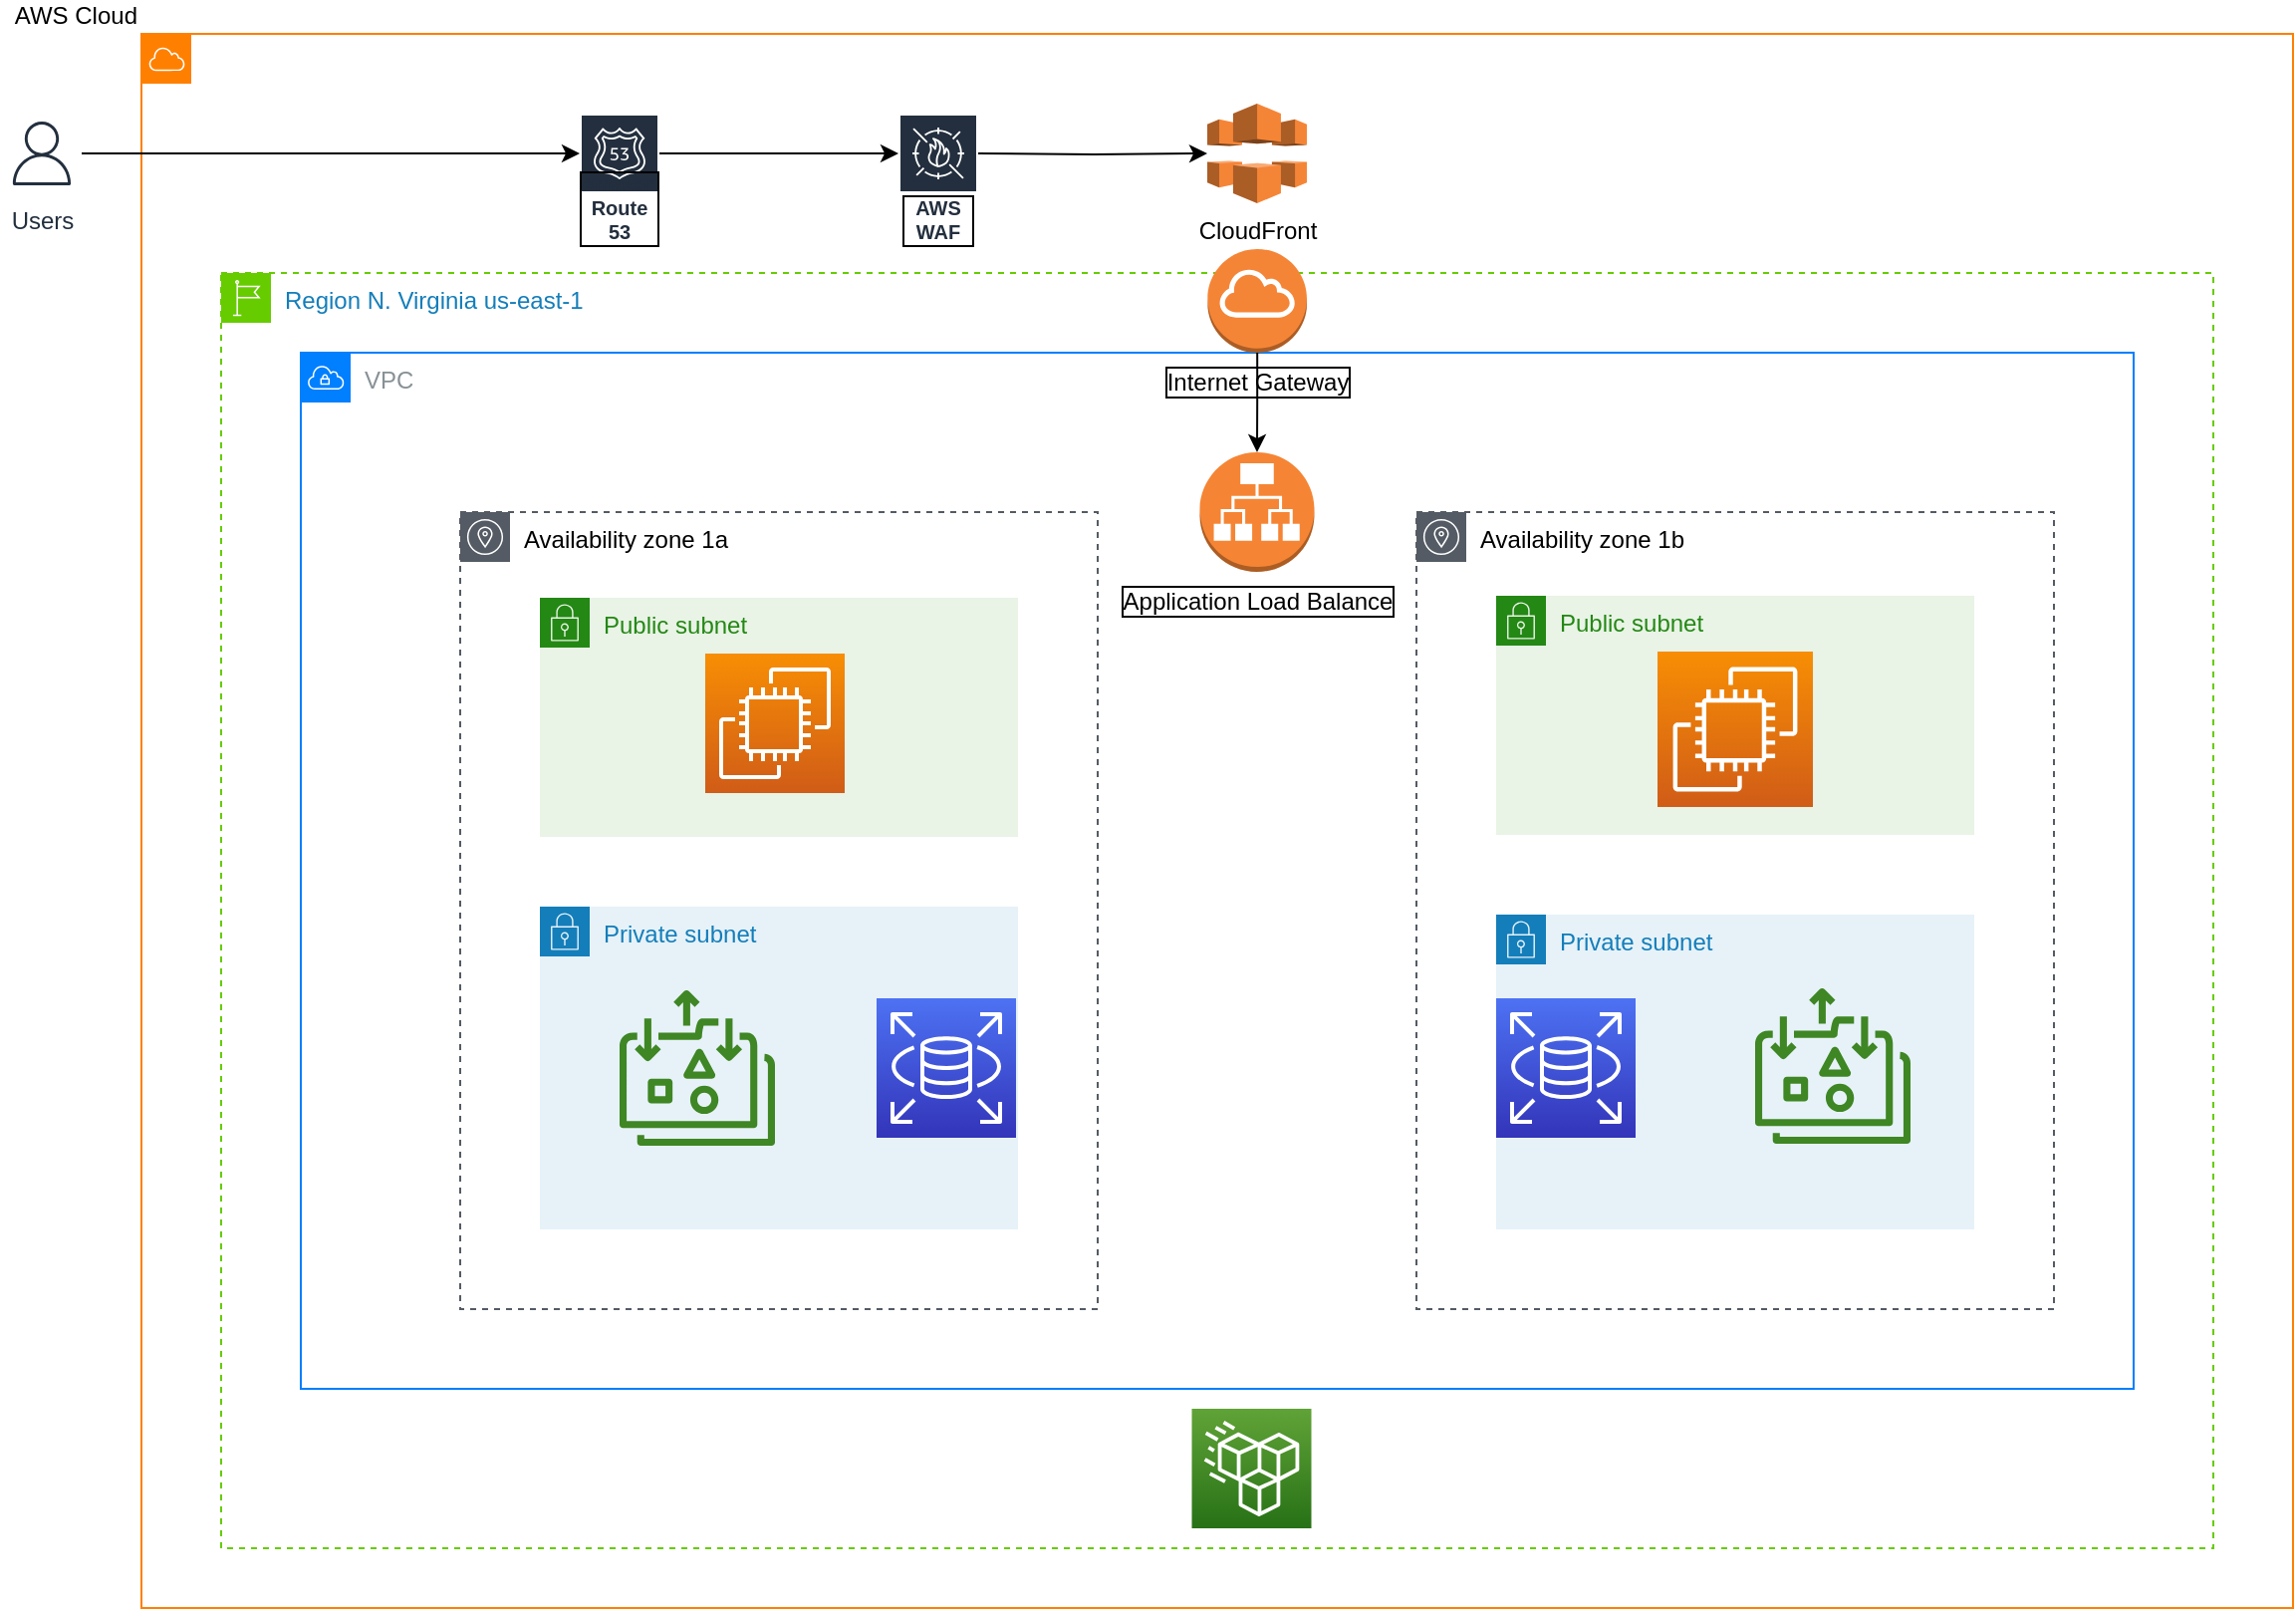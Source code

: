 <mxfile version="20.7.4" type="device"><diagram id="qnysy-k1w2tqW_42DwBT" name="Página-1"><mxGraphModel dx="1616" dy="1062" grid="1" gridSize="10" guides="1" tooltips="1" connect="1" arrows="1" fold="1" page="1" pageScale="1" pageWidth="1169" pageHeight="827" math="0" shadow="0"><root><mxCell id="0"/><mxCell id="1" parent="0"/><mxCell id="ReR3AaFAPdd7Vz2_eV1X-1" value="&lt;font color=&quot;#000000&quot;&gt;AWS Cloud&lt;/font&gt;" style="sketch=0;outlineConnect=0;gradientColor=none;html=1;whiteSpace=wrap;fontSize=12;fontStyle=0;shape=mxgraph.aws4.group;grIcon=mxgraph.aws4.group_aws_cloud;strokeColor=#FF8000;fillColor=none;verticalAlign=bottom;align=right;spacingLeft=30;fontColor=#AAB7B8;dashed=0;strokeWidth=1;labelPosition=left;verticalLabelPosition=top;" parent="1" vertex="1"><mxGeometry x="80" y="40" width="1080" height="790" as="geometry"/></mxCell><mxCell id="ReR3AaFAPdd7Vz2_eV1X-2" value="&lt;span style=&quot;color: rgb(20, 126, 186); background-color: rgb(255, 255, 255);&quot;&gt;Region N. Virginia us-east-1&lt;/span&gt;" style="sketch=0;outlineConnect=0;gradientColor=none;html=1;whiteSpace=wrap;fontSize=12;fontStyle=0;shape=mxgraph.aws4.group;grIcon=mxgraph.aws4.group_region;strokeColor=#66CC00;fillColor=none;verticalAlign=top;align=left;spacingLeft=30;fontColor=#879196;dashed=1;" parent="1" vertex="1"><mxGeometry x="120" y="160" width="1000" height="640" as="geometry"/></mxCell><mxCell id="ReR3AaFAPdd7Vz2_eV1X-3" value="VPC" style="sketch=0;outlineConnect=0;gradientColor=none;html=1;whiteSpace=wrap;fontSize=12;fontStyle=0;shape=mxgraph.aws4.group;grIcon=mxgraph.aws4.group_vpc;strokeColor=#007FFF;fillColor=none;verticalAlign=top;align=left;spacingLeft=30;fontColor=#879196;dashed=0;strokeWidth=1;" parent="1" vertex="1"><mxGeometry x="160" y="200" width="920" height="520" as="geometry"/></mxCell><mxCell id="ReR3AaFAPdd7Vz2_eV1X-4" value="Availability zone 1a" style="sketch=0;outlineConnect=0;gradientColor=none;html=1;whiteSpace=wrap;fontSize=12;fontStyle=0;shape=mxgraph.aws4.group;grIcon=mxgraph.aws4.group_availability_zone;strokeColor=#545B64;fillColor=none;verticalAlign=top;align=left;spacingLeft=30;fontColor=#000000;dashed=1;strokeWidth=1;" parent="1" vertex="1"><mxGeometry x="240" y="280" width="320" height="400" as="geometry"/></mxCell><mxCell id="ReR3AaFAPdd7Vz2_eV1X-7" value="Availability zone 1b" style="sketch=0;outlineConnect=0;gradientColor=none;html=1;whiteSpace=wrap;fontSize=12;fontStyle=0;shape=mxgraph.aws4.group;grIcon=mxgraph.aws4.group_availability_zone;strokeColor=#545B64;fillColor=none;verticalAlign=top;align=left;spacingLeft=30;fontColor=#000000;dashed=1;strokeWidth=1;" parent="1" vertex="1"><mxGeometry x="720" y="280" width="320" height="400" as="geometry"/></mxCell><mxCell id="ReR3AaFAPdd7Vz2_eV1X-8" value="Public subnet" style="points=[[0,0],[0.25,0],[0.5,0],[0.75,0],[1,0],[1,0.25],[1,0.5],[1,0.75],[1,1],[0.75,1],[0.5,1],[0.25,1],[0,1],[0,0.75],[0,0.5],[0,0.25]];outlineConnect=0;gradientColor=none;html=1;whiteSpace=wrap;fontSize=12;fontStyle=0;container=1;pointerEvents=0;collapsible=0;recursiveResize=0;shape=mxgraph.aws4.group;grIcon=mxgraph.aws4.group_security_group;grStroke=0;strokeColor=#248814;fillColor=#E9F3E6;verticalAlign=top;align=left;spacingLeft=30;fontColor=#248814;dashed=0;strokeWidth=1;" parent="1" vertex="1"><mxGeometry x="280" y="323" width="240" height="120" as="geometry"/></mxCell><mxCell id="ReR3AaFAPdd7Vz2_eV1X-30" value="" style="sketch=0;points=[[0,0,0],[0.25,0,0],[0.5,0,0],[0.75,0,0],[1,0,0],[0,1,0],[0.25,1,0],[0.5,1,0],[0.75,1,0],[1,1,0],[0,0.25,0],[0,0.5,0],[0,0.75,0],[1,0.25,0],[1,0.5,0],[1,0.75,0]];outlineConnect=0;fontColor=#232F3E;gradientColor=#F78E04;gradientDirection=north;fillColor=#D05C17;strokeColor=#ffffff;dashed=0;verticalLabelPosition=bottom;verticalAlign=top;align=center;html=1;fontSize=12;fontStyle=0;aspect=fixed;shape=mxgraph.aws4.resourceIcon;resIcon=mxgraph.aws4.ec2;labelBorderColor=default;strokeWidth=1;" parent="ReR3AaFAPdd7Vz2_eV1X-8" vertex="1"><mxGeometry x="83" y="28" width="70" height="70" as="geometry"/></mxCell><mxCell id="ReR3AaFAPdd7Vz2_eV1X-9" value="Public subnet" style="points=[[0,0],[0.25,0],[0.5,0],[0.75,0],[1,0],[1,0.25],[1,0.5],[1,0.75],[1,1],[0.75,1],[0.5,1],[0.25,1],[0,1],[0,0.75],[0,0.5],[0,0.25]];outlineConnect=0;gradientColor=none;html=1;whiteSpace=wrap;fontSize=12;fontStyle=0;container=1;pointerEvents=0;collapsible=0;recursiveResize=0;shape=mxgraph.aws4.group;grIcon=mxgraph.aws4.group_security_group;grStroke=0;strokeColor=#248814;fillColor=#E9F3E6;verticalAlign=top;align=left;spacingLeft=30;fontColor=#248814;dashed=0;strokeWidth=1;" parent="1" vertex="1"><mxGeometry x="760" y="322" width="240" height="120" as="geometry"/></mxCell><mxCell id="ReR3AaFAPdd7Vz2_eV1X-31" value="" style="sketch=0;points=[[0,0,0],[0.25,0,0],[0.5,0,0],[0.75,0,0],[1,0,0],[0,1,0],[0.25,1,0],[0.5,1,0],[0.75,1,0],[1,1,0],[0,0.25,0],[0,0.5,0],[0,0.75,0],[1,0.25,0],[1,0.5,0],[1,0.75,0]];outlineConnect=0;fontColor=#232F3E;gradientColor=#F78E04;gradientDirection=north;fillColor=#D05C17;strokeColor=#ffffff;dashed=0;verticalLabelPosition=bottom;verticalAlign=top;align=center;html=1;fontSize=12;fontStyle=0;aspect=fixed;shape=mxgraph.aws4.resourceIcon;resIcon=mxgraph.aws4.ec2;labelBorderColor=default;strokeWidth=1;" parent="ReR3AaFAPdd7Vz2_eV1X-9" vertex="1"><mxGeometry x="81" y="28" width="78" height="78" as="geometry"/></mxCell><mxCell id="ReR3AaFAPdd7Vz2_eV1X-10" value="Private subnet" style="points=[[0,0],[0.25,0],[0.5,0],[0.75,0],[1,0],[1,0.25],[1,0.5],[1,0.75],[1,1],[0.75,1],[0.5,1],[0.25,1],[0,1],[0,0.75],[0,0.5],[0,0.25]];outlineConnect=0;gradientColor=none;html=1;whiteSpace=wrap;fontSize=12;fontStyle=0;container=1;pointerEvents=0;collapsible=0;recursiveResize=0;shape=mxgraph.aws4.group;grIcon=mxgraph.aws4.group_security_group;grStroke=0;strokeColor=#147EBA;fillColor=#E6F2F8;verticalAlign=top;align=left;spacingLeft=30;fontColor=#147EBA;dashed=0;strokeWidth=1;" parent="1" vertex="1"><mxGeometry x="280" y="478" width="240" height="162" as="geometry"/></mxCell><mxCell id="ReR3AaFAPdd7Vz2_eV1X-34" value="" style="sketch=0;points=[[0,0,0],[0.25,0,0],[0.5,0,0],[0.75,0,0],[1,0,0],[0,1,0],[0.25,1,0],[0.5,1,0],[0.75,1,0],[1,1,0],[0,0.25,0],[0,0.5,0],[0,0.75,0],[1,0.25,0],[1,0.5,0],[1,0.75,0]];outlineConnect=0;fontColor=#232F3E;gradientColor=#4D72F3;gradientDirection=north;fillColor=#3334B9;strokeColor=#ffffff;dashed=0;verticalLabelPosition=bottom;verticalAlign=top;align=center;html=1;fontSize=12;fontStyle=0;aspect=fixed;shape=mxgraph.aws4.resourceIcon;resIcon=mxgraph.aws4.rds;labelBorderColor=default;strokeWidth=1;" parent="ReR3AaFAPdd7Vz2_eV1X-10" vertex="1"><mxGeometry x="169" y="46" width="70" height="70" as="geometry"/></mxCell><mxCell id="ReR3AaFAPdd7Vz2_eV1X-37" value="" style="sketch=0;outlineConnect=0;fontColor=#232F3E;gradientColor=none;fillColor=#3F8624;strokeColor=none;dashed=0;verticalLabelPosition=bottom;verticalAlign=top;align=center;html=1;fontSize=12;fontStyle=0;aspect=fixed;pointerEvents=1;shape=mxgraph.aws4.elastic_file_system_standard;labelBorderColor=default;strokeWidth=1;" parent="ReR3AaFAPdd7Vz2_eV1X-10" vertex="1"><mxGeometry x="40" y="42" width="78" height="78" as="geometry"/></mxCell><mxCell id="ReR3AaFAPdd7Vz2_eV1X-11" value="Private subnet" style="points=[[0,0],[0.25,0],[0.5,0],[0.75,0],[1,0],[1,0.25],[1,0.5],[1,0.75],[1,1],[0.75,1],[0.5,1],[0.25,1],[0,1],[0,0.75],[0,0.5],[0,0.25]];outlineConnect=0;gradientColor=none;html=1;whiteSpace=wrap;fontSize=12;fontStyle=0;container=1;pointerEvents=0;collapsible=0;recursiveResize=0;shape=mxgraph.aws4.group;grIcon=mxgraph.aws4.group_security_group;grStroke=0;strokeColor=#147EBA;fillColor=#E6F2F8;verticalAlign=top;align=left;spacingLeft=30;fontColor=#147EBA;dashed=0;strokeWidth=1;" parent="1" vertex="1"><mxGeometry x="760" y="482" width="240" height="158" as="geometry"/></mxCell><mxCell id="ReR3AaFAPdd7Vz2_eV1X-38" value="" style="sketch=0;outlineConnect=0;fontColor=#232F3E;gradientColor=none;fillColor=#3F8624;strokeColor=none;dashed=0;verticalLabelPosition=bottom;verticalAlign=top;align=center;html=1;fontSize=12;fontStyle=0;aspect=fixed;pointerEvents=1;shape=mxgraph.aws4.elastic_file_system_standard;labelBorderColor=default;strokeWidth=1;" parent="ReR3AaFAPdd7Vz2_eV1X-11" vertex="1"><mxGeometry x="130" y="37" width="78" height="78" as="geometry"/></mxCell><mxCell id="ReR3AaFAPdd7Vz2_eV1X-16" style="edgeStyle=orthogonalEdgeStyle;rounded=0;orthogonalLoop=1;jettySize=auto;html=1;fontColor=#000000;" parent="1" source="ReR3AaFAPdd7Vz2_eV1X-14" edge="1"><mxGeometry relative="1" as="geometry"><mxPoint x="300" y="100" as="targetPoint"/></mxGeometry></mxCell><mxCell id="ReR3AaFAPdd7Vz2_eV1X-14" value="Users&lt;br&gt;" style="sketch=0;outlineConnect=0;fontColor=#232F3E;gradientColor=none;strokeColor=#232F3E;fillColor=#ffffff;dashed=0;verticalLabelPosition=bottom;verticalAlign=top;align=center;html=1;fontSize=12;fontStyle=0;aspect=fixed;shape=mxgraph.aws4.resourceIcon;resIcon=mxgraph.aws4.user;strokeWidth=1;" parent="1" vertex="1"><mxGeometry x="10" y="80" width="40" height="40" as="geometry"/></mxCell><mxCell id="ReR3AaFAPdd7Vz2_eV1X-18" style="edgeStyle=orthogonalEdgeStyle;rounded=0;orthogonalLoop=1;jettySize=auto;html=1;entryX=0;entryY=0.5;entryDx=0;entryDy=0;entryPerimeter=0;fontColor=#000000;" parent="1" edge="1"><mxGeometry relative="1" as="geometry"><mxPoint x="340" y="100" as="sourcePoint"/><mxPoint x="460" y="100" as="targetPoint"/></mxGeometry></mxCell><mxCell id="ReR3AaFAPdd7Vz2_eV1X-26" value="" style="edgeStyle=orthogonalEdgeStyle;rounded=0;orthogonalLoop=1;jettySize=auto;html=1;fontColor=#000000;" parent="1" target="ReR3AaFAPdd7Vz2_eV1X-19" edge="1"><mxGeometry relative="1" as="geometry"><mxPoint x="500" y="100" as="sourcePoint"/></mxGeometry></mxCell><mxCell id="ReR3AaFAPdd7Vz2_eV1X-19" value="CloudFront" style="outlineConnect=0;dashed=0;verticalLabelPosition=bottom;verticalAlign=top;align=center;html=1;shape=mxgraph.aws3.cloudfront;fillColor=#F58536;gradientColor=none;strokeColor=#007FFF;strokeWidth=1;fontColor=#000000;textDirection=rtl;labelPosition=center;" parent="1" vertex="1"><mxGeometry x="615" y="75" width="50" height="50" as="geometry"/></mxCell><mxCell id="ReR3AaFAPdd7Vz2_eV1X-35" style="edgeStyle=orthogonalEdgeStyle;rounded=0;orthogonalLoop=1;jettySize=auto;html=1;entryX=0.5;entryY=0;entryDx=0;entryDy=0;entryPerimeter=0;fontColor=#000000;" parent="1" source="ReR3AaFAPdd7Vz2_eV1X-27" target="ReR3AaFAPdd7Vz2_eV1X-33" edge="1"><mxGeometry relative="1" as="geometry"/></mxCell><mxCell id="ReR3AaFAPdd7Vz2_eV1X-27" value="Internet Gateway&lt;br&gt;" style="outlineConnect=0;dashed=0;verticalLabelPosition=bottom;verticalAlign=top;align=center;html=1;shape=mxgraph.aws3.internet_gateway;fillColor=#F58536;gradientColor=none;labelBorderColor=default;strokeColor=#007FFF;strokeWidth=1;fontColor=#000000;" parent="1" vertex="1"><mxGeometry x="615.17" y="148" width="49.83" height="52" as="geometry"/></mxCell><mxCell id="ReR3AaFAPdd7Vz2_eV1X-28" value="Amazon Route 53" style="sketch=0;outlineConnect=0;fontColor=#232F3E;gradientColor=none;strokeColor=#ffffff;fillColor=#232F3E;dashed=0;verticalLabelPosition=middle;verticalAlign=bottom;align=center;html=1;whiteSpace=wrap;fontSize=10;fontStyle=1;spacing=3;shape=mxgraph.aws4.productIcon;prIcon=mxgraph.aws4.route_53;labelBorderColor=default;strokeWidth=1;" parent="1" vertex="1"><mxGeometry x="300" y="80" width="40" height="70" as="geometry"/></mxCell><mxCell id="ReR3AaFAPdd7Vz2_eV1X-29" value="AWS WAF" style="sketch=0;outlineConnect=0;fontColor=#232F3E;gradientColor=none;strokeColor=#ffffff;fillColor=#232F3E;dashed=0;verticalLabelPosition=middle;verticalAlign=bottom;align=center;html=1;whiteSpace=wrap;fontSize=10;fontStyle=1;spacing=3;shape=mxgraph.aws4.productIcon;prIcon=mxgraph.aws4.waf;labelBorderColor=default;strokeWidth=1;" parent="1" vertex="1"><mxGeometry x="460" y="80" width="40" height="70" as="geometry"/></mxCell><mxCell id="ReR3AaFAPdd7Vz2_eV1X-33" value="Application Load Balance" style="outlineConnect=0;dashed=0;verticalLabelPosition=bottom;verticalAlign=top;align=center;html=1;shape=mxgraph.aws3.application_load_balancer;fillColor=#F58534;gradientColor=none;labelBorderColor=default;strokeColor=#007FFF;strokeWidth=1;fontColor=#000000;" parent="1" vertex="1"><mxGeometry x="611.25" y="250" width="57.5" height="60" as="geometry"/></mxCell><mxCell id="ReR3AaFAPdd7Vz2_eV1X-36" value="" style="sketch=0;points=[[0,0,0],[0.25,0,0],[0.5,0,0],[0.75,0,0],[1,0,0],[0,1,0],[0.25,1,0],[0.5,1,0],[0.75,1,0],[1,1,0],[0,0.25,0],[0,0.5,0],[0,0.75,0],[1,0.25,0],[1,0.5,0],[1,0.75,0]];outlineConnect=0;fontColor=#232F3E;gradientColor=#4D72F3;gradientDirection=north;fillColor=#3334B9;strokeColor=#ffffff;dashed=0;verticalLabelPosition=bottom;verticalAlign=top;align=center;html=1;fontSize=12;fontStyle=0;aspect=fixed;shape=mxgraph.aws4.resourceIcon;resIcon=mxgraph.aws4.rds;labelBorderColor=default;strokeWidth=1;" parent="1" vertex="1"><mxGeometry x="760" y="524" width="70" height="70" as="geometry"/></mxCell><mxCell id="ReR3AaFAPdd7Vz2_eV1X-39" value="" style="sketch=0;points=[[0,0,0],[0.25,0,0],[0.5,0,0],[0.75,0,0],[1,0,0],[0,1,0],[0.25,1,0],[0.5,1,0],[0.75,1,0],[1,1,0],[0,0.25,0],[0,0.5,0],[0,0.75,0],[1,0.25,0],[1,0.5,0],[1,0.75,0]];outlineConnect=0;fontColor=#232F3E;gradientColor=#60A337;gradientDirection=north;fillColor=#277116;strokeColor=#ffffff;dashed=0;verticalLabelPosition=bottom;verticalAlign=top;align=center;html=1;fontSize=12;fontStyle=0;aspect=fixed;shape=mxgraph.aws4.resourceIcon;resIcon=mxgraph.aws4.efs_standard;labelBorderColor=default;strokeWidth=1;" parent="1" vertex="1"><mxGeometry x="607.25" y="730" width="60" height="60" as="geometry"/></mxCell></root></mxGraphModel></diagram></mxfile>